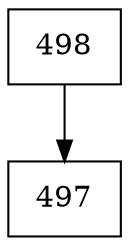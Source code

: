 digraph G {
  node [shape=record];
  node0 [label="{498}"];
  node0 -> node1;
  node1 [label="{497}"];
}
